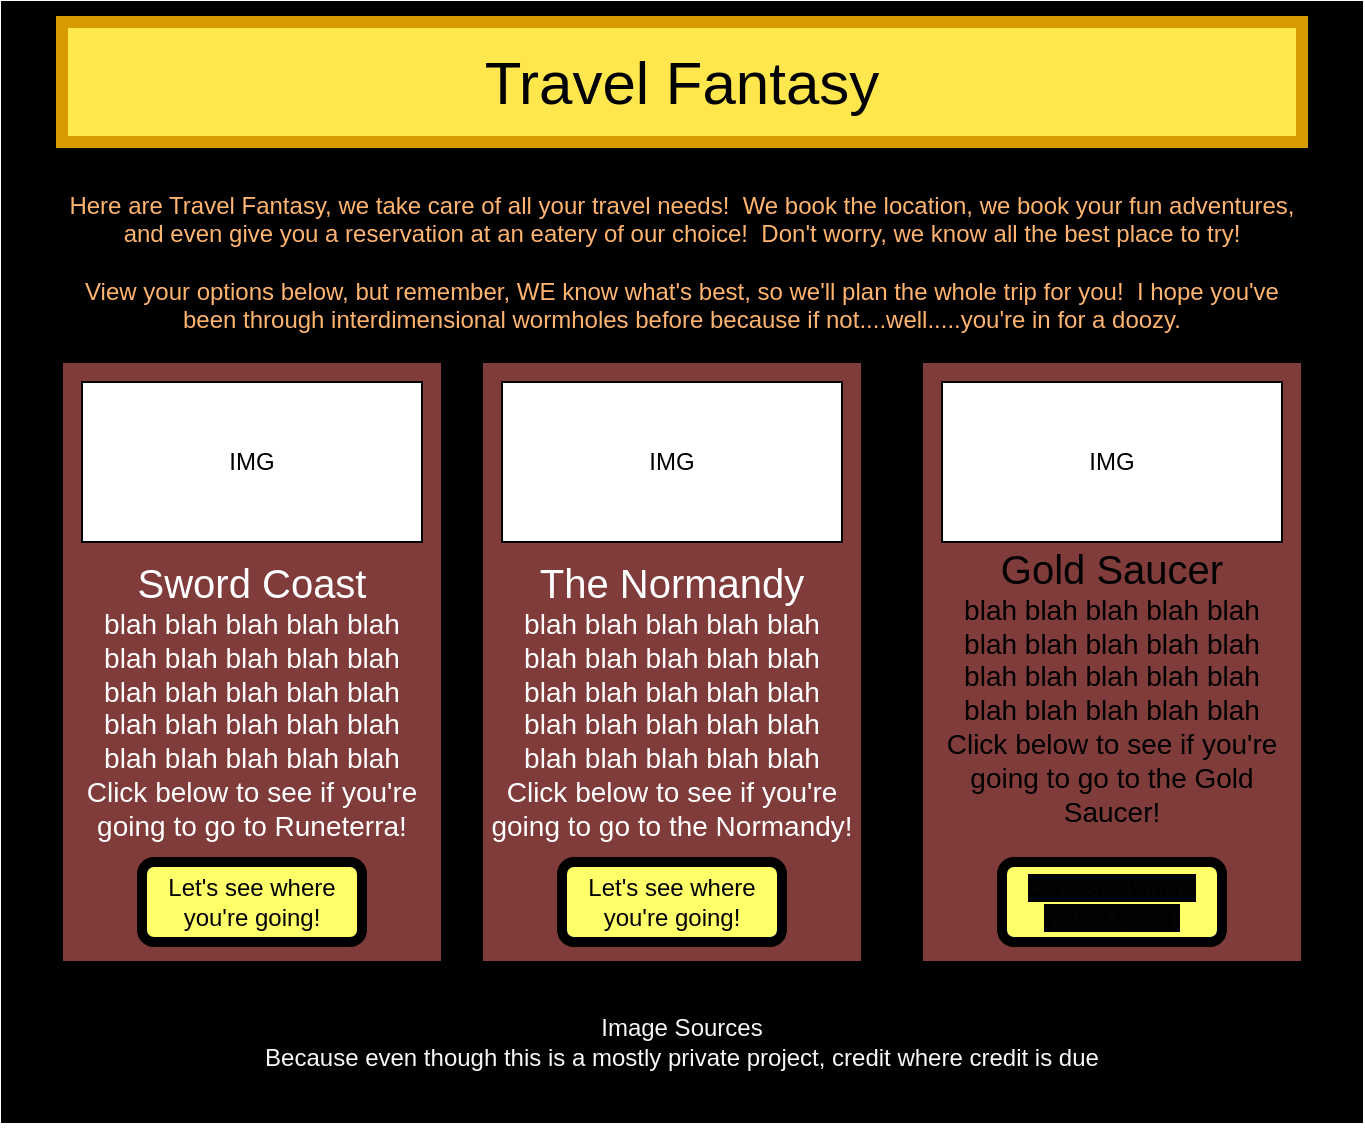 <mxfile>
    <diagram id="prtHgNgQTEPvFCAcTncT" name="Page-1">
        <mxGraphModel dx="545" dy="1599" grid="1" gridSize="10" guides="1" tooltips="1" connect="1" arrows="1" fold="1" page="1" pageScale="1" pageWidth="827" pageHeight="1169" math="0" shadow="0">
            <root>
                <mxCell id="0"/>
                <mxCell id="1" parent="0"/>
                <mxCell id="h6siY7k5fmPEc59O4CG5-3" value="" style="rounded=0;whiteSpace=wrap;html=1;fillColor=#000000;" parent="1" vertex="1">
                    <mxGeometry x="40" y="-40" width="680" height="560" as="geometry"/>
                </mxCell>
                <mxCell id="h6siY7k5fmPEc59O4CG5-4" value="&lt;font style=&quot;font-size: 30px&quot;&gt;Travel Fantasy&lt;/font&gt;" style="rounded=0;whiteSpace=wrap;html=1;strokeColor=#d79b00;strokeWidth=6;fillColor=#FFE74D;" parent="1" vertex="1">
                    <mxGeometry x="70" y="-30" width="620" height="60" as="geometry"/>
                </mxCell>
                <mxCell id="h6siY7k5fmPEc59O4CG5-6" value="&lt;span style=&quot;background-color: rgb(128 , 59 , 59)&quot;&gt;&lt;font color=&quot;#ffffff&quot;&gt;&lt;br&gt;&lt;font style=&quot;font-family: &amp;#34;helvetica&amp;#34; ; font-style: normal ; font-weight: 400 ; letter-spacing: normal ; text-align: center ; text-indent: 0px ; text-transform: none ; word-spacing: 0px ; font-size: 20px&quot;&gt;&lt;br&gt;The Normandy&lt;/font&gt;&lt;br style=&quot;font-family: &amp;#34;helvetica&amp;#34; ; font-size: 14px ; font-style: normal ; font-weight: 400 ; letter-spacing: normal ; text-align: center ; text-indent: 0px ; text-transform: none ; word-spacing: 0px&quot;&gt;&lt;/font&gt;&lt;/span&gt;&lt;div style=&quot;font-family: &amp;#34;helvetica&amp;#34; ; font-size: 14px ; font-style: normal ; font-weight: 400 ; letter-spacing: normal ; text-align: center ; text-indent: 0px ; text-transform: none ; word-spacing: 0px&quot;&gt;&lt;span style=&quot;background-color: rgb(128 , 59 , 59)&quot;&gt;&lt;font color=&quot;#ffffff&quot;&gt;blah blah blah blah blah&lt;/font&gt;&lt;/span&gt;&lt;/div&gt;&lt;div style=&quot;font-family: &amp;#34;helvetica&amp;#34; ; font-size: 14px ; font-style: normal ; font-weight: 400 ; letter-spacing: normal ; text-align: center ; text-indent: 0px ; text-transform: none ; word-spacing: 0px&quot;&gt;&lt;span style=&quot;background-color: rgb(128 , 59 , 59)&quot;&gt;&lt;font color=&quot;#ffffff&quot;&gt;blah blah blah blah blah&lt;/font&gt;&lt;/span&gt;&lt;/div&gt;&lt;div style=&quot;font-family: &amp;#34;helvetica&amp;#34; ; font-size: 14px ; font-style: normal ; font-weight: 400 ; letter-spacing: normal ; text-align: center ; text-indent: 0px ; text-transform: none ; word-spacing: 0px&quot;&gt;&lt;span style=&quot;background-color: rgb(128 , 59 , 59)&quot;&gt;&lt;font color=&quot;#ffffff&quot;&gt;blah blah blah blah blah&lt;/font&gt;&lt;/span&gt;&lt;/div&gt;&lt;div style=&quot;font-family: &amp;#34;helvetica&amp;#34; ; font-size: 14px ; font-style: normal ; font-weight: 400 ; letter-spacing: normal ; text-align: center ; text-indent: 0px ; text-transform: none ; word-spacing: 0px&quot;&gt;&lt;span style=&quot;background-color: rgb(128 , 59 , 59)&quot;&gt;&lt;font color=&quot;#ffffff&quot;&gt;blah blah blah blah blah&lt;/font&gt;&lt;/span&gt;&lt;/div&gt;&lt;div style=&quot;font-family: &amp;#34;helvetica&amp;#34; ; font-size: 14px ; font-style: normal ; font-weight: 400 ; letter-spacing: normal ; text-align: center ; text-indent: 0px ; text-transform: none ; word-spacing: 0px&quot;&gt;&lt;span style=&quot;background-color: rgb(128 , 59 , 59)&quot;&gt;&lt;font color=&quot;#ffffff&quot;&gt;blah blah blah blah blah&lt;/font&gt;&lt;/span&gt;&lt;/div&gt;&lt;div style=&quot;font-family: &amp;#34;helvetica&amp;#34; ; font-size: 14px ; font-style: normal ; font-weight: 400 ; letter-spacing: normal ; text-align: center ; text-indent: 0px ; text-transform: none ; word-spacing: 0px&quot;&gt;&lt;span style=&quot;background-color: rgb(128 , 59 , 59)&quot;&gt;&lt;font color=&quot;#ffffff&quot;&gt;Click below to see if you're going to go to the Normandy!&lt;/font&gt;&lt;/span&gt;&lt;/div&gt;" style="rounded=0;whiteSpace=wrap;html=1;fillColor=#803B3B;" parent="1" vertex="1">
                    <mxGeometry x="280" y="140" width="190" height="300" as="geometry"/>
                </mxCell>
                <mxCell id="h6siY7k5fmPEc59O4CG5-7" value="&lt;font style=&quot;font-size: 14px&quot;&gt;&lt;font style=&quot;font-size: 20px&quot;&gt;&lt;br&gt;Gold Saucer&lt;/font&gt;&lt;br&gt;&lt;div&gt;&lt;span&gt;blah blah blah blah blah&lt;/span&gt;&lt;/div&gt;&lt;div&gt;&lt;span&gt;blah blah blah blah blah&lt;/span&gt;&lt;/div&gt;&lt;div&gt;&lt;span&gt;blah blah blah blah blah&lt;/span&gt;&lt;/div&gt;&lt;div&gt;&lt;span&gt;blah blah blah blah blah&lt;/span&gt;&lt;/div&gt;&lt;div&gt;&lt;span&gt;Click below to see if you're going to go to the Gold Saucer!&lt;/span&gt;&lt;/div&gt;&lt;/font&gt;" style="rounded=0;whiteSpace=wrap;html=1;fillColor=#803B3B;" parent="1" vertex="1">
                    <mxGeometry x="500" y="140" width="190" height="300" as="geometry"/>
                </mxCell>
                <mxCell id="h6siY7k5fmPEc59O4CG5-8" value="&lt;span style=&quot;background-color: rgb(128 , 59 , 59)&quot;&gt;&lt;br&gt;&lt;font style=&quot;font-family: &amp;#34;helvetica&amp;#34; ; font-style: normal ; font-weight: 400 ; letter-spacing: normal ; text-align: center ; text-indent: 0px ; text-transform: none ; word-spacing: 0px ; font-size: 20px&quot;&gt;&lt;br&gt;&lt;font color=&quot;#ffffff&quot;&gt;Sword Coast&lt;/font&gt;&lt;/font&gt;&lt;font color=&quot;#ffffff&quot;&gt;&lt;br style=&quot;font-family: &amp;#34;helvetica&amp;#34; ; font-size: 14px ; font-style: normal ; font-weight: 400 ; letter-spacing: normal ; text-align: center ; text-indent: 0px ; text-transform: none ; word-spacing: 0px&quot;&gt;&lt;/font&gt;&lt;/span&gt;&lt;div style=&quot;font-family: &amp;#34;helvetica&amp;#34; ; font-size: 14px ; font-style: normal ; font-weight: 400 ; letter-spacing: normal ; text-align: center ; text-indent: 0px ; text-transform: none ; word-spacing: 0px&quot;&gt;&lt;span style=&quot;background-color: rgb(128 , 59 , 59)&quot;&gt;&lt;font color=&quot;#ffffff&quot;&gt;blah blah blah blah blah&lt;/font&gt;&lt;/span&gt;&lt;/div&gt;&lt;div style=&quot;font-family: &amp;#34;helvetica&amp;#34; ; font-size: 14px ; font-style: normal ; font-weight: 400 ; letter-spacing: normal ; text-align: center ; text-indent: 0px ; text-transform: none ; word-spacing: 0px&quot;&gt;&lt;span style=&quot;background-color: rgb(128 , 59 , 59)&quot;&gt;&lt;font color=&quot;#ffffff&quot;&gt;blah blah blah blah blah&lt;/font&gt;&lt;/span&gt;&lt;/div&gt;&lt;div style=&quot;font-family: &amp;#34;helvetica&amp;#34; ; font-size: 14px ; font-style: normal ; font-weight: 400 ; letter-spacing: normal ; text-align: center ; text-indent: 0px ; text-transform: none ; word-spacing: 0px&quot;&gt;&lt;span style=&quot;background-color: rgb(128 , 59 , 59)&quot;&gt;&lt;font color=&quot;#ffffff&quot;&gt;blah blah blah blah blah&lt;/font&gt;&lt;/span&gt;&lt;/div&gt;&lt;div style=&quot;font-family: &amp;#34;helvetica&amp;#34; ; font-size: 14px ; font-style: normal ; font-weight: 400 ; letter-spacing: normal ; text-align: center ; text-indent: 0px ; text-transform: none ; word-spacing: 0px&quot;&gt;&lt;span style=&quot;background-color: rgb(128 , 59 , 59)&quot;&gt;&lt;font color=&quot;#ffffff&quot;&gt;blah blah blah blah blah&lt;/font&gt;&lt;/span&gt;&lt;/div&gt;&lt;div style=&quot;font-family: &amp;#34;helvetica&amp;#34; ; font-size: 14px ; font-style: normal ; font-weight: 400 ; letter-spacing: normal ; text-align: center ; text-indent: 0px ; text-transform: none ; word-spacing: 0px&quot;&gt;&lt;span style=&quot;background-color: rgb(128 , 59 , 59)&quot;&gt;&lt;font color=&quot;#ffffff&quot;&gt;blah blah blah blah blah&lt;/font&gt;&lt;/span&gt;&lt;/div&gt;&lt;div style=&quot;font-family: &amp;#34;helvetica&amp;#34; ; font-size: 14px ; font-style: normal ; font-weight: 400 ; letter-spacing: normal ; text-align: center ; text-indent: 0px ; text-transform: none ; word-spacing: 0px&quot;&gt;&lt;span style=&quot;background-color: rgb(128 , 59 , 59)&quot;&gt;&lt;font color=&quot;#ffffff&quot;&gt;Click below to see if you're going to go to Runeterra!&lt;/font&gt;&lt;/span&gt;&lt;/div&gt;" style="rounded=0;whiteSpace=wrap;html=1;fillColor=#803B3B;" parent="1" vertex="1">
                    <mxGeometry x="70" y="140" width="190" height="300" as="geometry"/>
                </mxCell>
                <mxCell id="h6siY7k5fmPEc59O4CG5-10" value="IMG" style="rounded=0;whiteSpace=wrap;html=1;" parent="1" vertex="1">
                    <mxGeometry x="80" y="150" width="170" height="80" as="geometry"/>
                </mxCell>
                <mxCell id="h6siY7k5fmPEc59O4CG5-11" value="IMG" style="rounded=0;whiteSpace=wrap;html=1;" parent="1" vertex="1">
                    <mxGeometry x="290" y="150" width="170" height="80" as="geometry"/>
                </mxCell>
                <mxCell id="h6siY7k5fmPEc59O4CG5-12" value="IMG" style="rounded=0;whiteSpace=wrap;html=1;" parent="1" vertex="1">
                    <mxGeometry x="510" y="150" width="170" height="80" as="geometry"/>
                </mxCell>
                <mxCell id="h6siY7k5fmPEc59O4CG5-13" style="edgeStyle=orthogonalEdgeStyle;rounded=0;orthogonalLoop=1;jettySize=auto;html=1;exitX=0.5;exitY=1;exitDx=0;exitDy=0;" parent="1" source="h6siY7k5fmPEc59O4CG5-3" target="h6siY7k5fmPEc59O4CG5-3" edge="1">
                    <mxGeometry relative="1" as="geometry"/>
                </mxCell>
                <mxCell id="h6siY7k5fmPEc59O4CG5-14" value="&lt;font color=&quot;#ffb570&quot;&gt;Here are Travel Fantasy, we take care of all your travel needs!&amp;nbsp; We book the location, we book your fun adventures, and even give you a reservation at an eatery of our choice!&amp;nbsp; Don't worry, we know all the best place to try!&lt;br&gt;&lt;br&gt;View your options below, but remember, WE know what's best, so we'll plan the whole trip for you!&amp;nbsp; I hope you've been through interdimensional wormholes before because if not....well.....you're in for a doozy.&lt;/font&gt;" style="text;html=1;strokeColor=none;fillColor=none;align=center;verticalAlign=middle;whiteSpace=wrap;rounded=0;" parent="1" vertex="1">
                    <mxGeometry x="70" y="50" width="620" height="80" as="geometry"/>
                </mxCell>
                <mxCell id="h6siY7k5fmPEc59O4CG5-15" value="&lt;font color=&quot;#000000&quot;&gt;Let's see where you're going!&lt;/font&gt;" style="rounded=1;whiteSpace=wrap;html=1;strokeWidth=5;fillColor=#FFFF69;" parent="1" vertex="1">
                    <mxGeometry x="110" y="390" width="110" height="40" as="geometry"/>
                </mxCell>
                <mxCell id="h6siY7k5fmPEc59O4CG5-16" value="&lt;font color=&quot;#000000&quot;&gt;Let's see where you're going!&lt;/font&gt;" style="rounded=1;whiteSpace=wrap;html=1;strokeWidth=5;fillColor=#FFFF69;" parent="1" vertex="1">
                    <mxGeometry x="320" y="390" width="110" height="40" as="geometry"/>
                </mxCell>
                <mxCell id="h6siY7k5fmPEc59O4CG5-17" value="&lt;span style=&quot;background-color: rgb(3 , 3 , 3)&quot;&gt;Let's see where you're going!&lt;/span&gt;" style="rounded=1;whiteSpace=wrap;html=1;strokeWidth=5;fillColor=#FFFF69;" parent="1" vertex="1">
                    <mxGeometry x="540" y="390" width="110" height="40" as="geometry"/>
                </mxCell>
                <mxCell id="h6siY7k5fmPEc59O4CG5-19" value="&lt;font color=&quot;#f7f7f7&quot;&gt;Image Sources&lt;br&gt;Because even though this is a mostly private project, credit where credit is due&lt;/font&gt;" style="text;html=1;strokeColor=none;fillColor=none;align=center;verticalAlign=middle;whiteSpace=wrap;rounded=0;" parent="1" vertex="1">
                    <mxGeometry x="70" y="450" width="620" height="60" as="geometry"/>
                </mxCell>
            </root>
        </mxGraphModel>
    </diagram>
</mxfile>